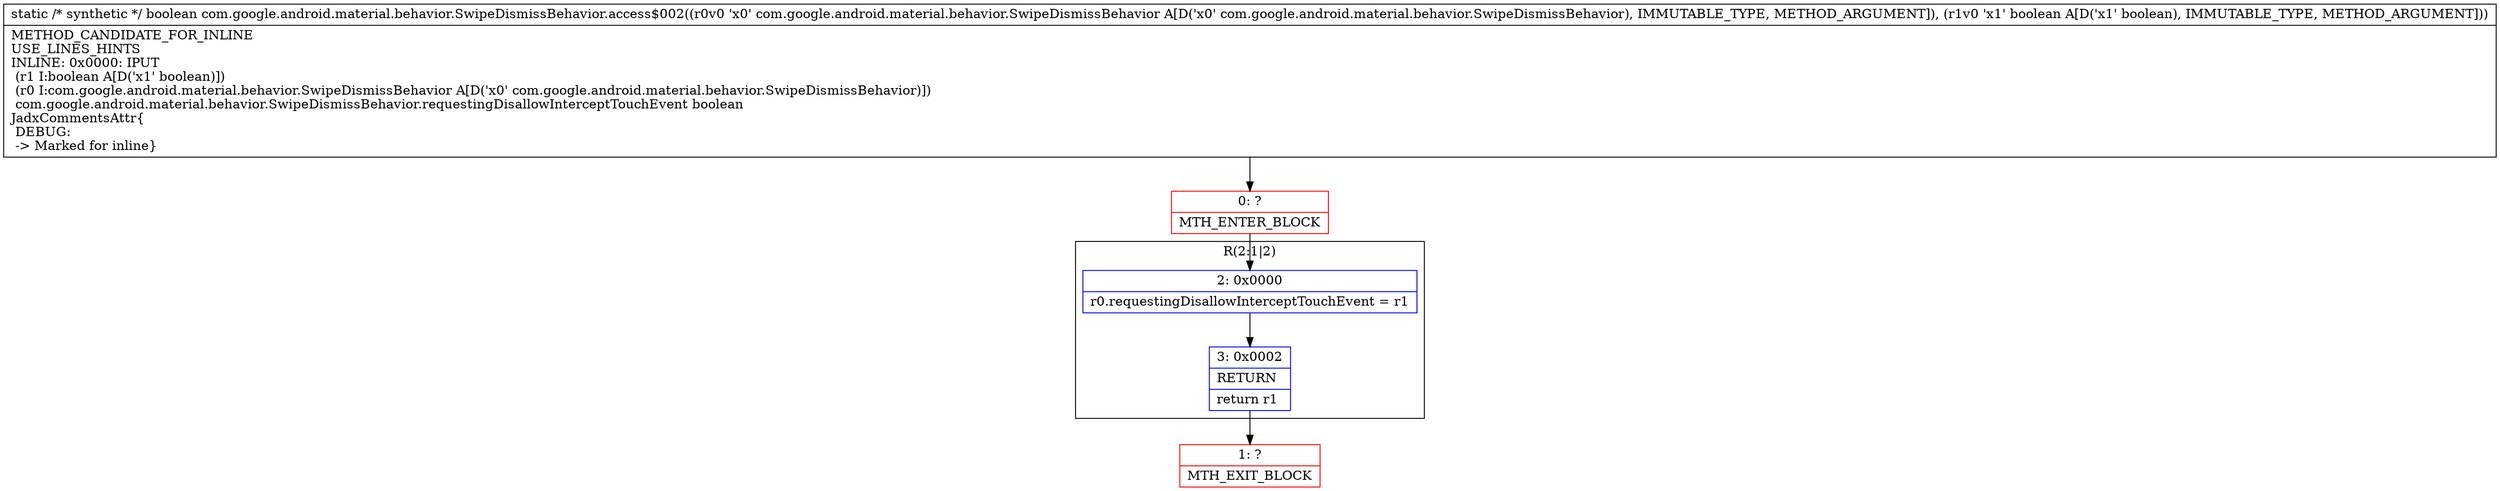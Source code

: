 digraph "CFG forcom.google.android.material.behavior.SwipeDismissBehavior.access$002(Lcom\/google\/android\/material\/behavior\/SwipeDismissBehavior;Z)Z" {
subgraph cluster_Region_351486406 {
label = "R(2:1|2)";
node [shape=record,color=blue];
Node_2 [shape=record,label="{2\:\ 0x0000|r0.requestingDisallowInterceptTouchEvent = r1\l}"];
Node_3 [shape=record,label="{3\:\ 0x0002|RETURN\l|return r1\l}"];
}
Node_0 [shape=record,color=red,label="{0\:\ ?|MTH_ENTER_BLOCK\l}"];
Node_1 [shape=record,color=red,label="{1\:\ ?|MTH_EXIT_BLOCK\l}"];
MethodNode[shape=record,label="{static \/* synthetic *\/ boolean com.google.android.material.behavior.SwipeDismissBehavior.access$002((r0v0 'x0' com.google.android.material.behavior.SwipeDismissBehavior A[D('x0' com.google.android.material.behavior.SwipeDismissBehavior), IMMUTABLE_TYPE, METHOD_ARGUMENT]), (r1v0 'x1' boolean A[D('x1' boolean), IMMUTABLE_TYPE, METHOD_ARGUMENT]))  | METHOD_CANDIDATE_FOR_INLINE\lUSE_LINES_HINTS\lINLINE: 0x0000: IPUT  \l  (r1 I:boolean A[D('x1' boolean)])\l  (r0 I:com.google.android.material.behavior.SwipeDismissBehavior A[D('x0' com.google.android.material.behavior.SwipeDismissBehavior)])\l com.google.android.material.behavior.SwipeDismissBehavior.requestingDisallowInterceptTouchEvent boolean\lJadxCommentsAttr\{\l DEBUG: \l \-\> Marked for inline\}\l}"];
MethodNode -> Node_0;Node_2 -> Node_3;
Node_3 -> Node_1;
Node_0 -> Node_2;
}

